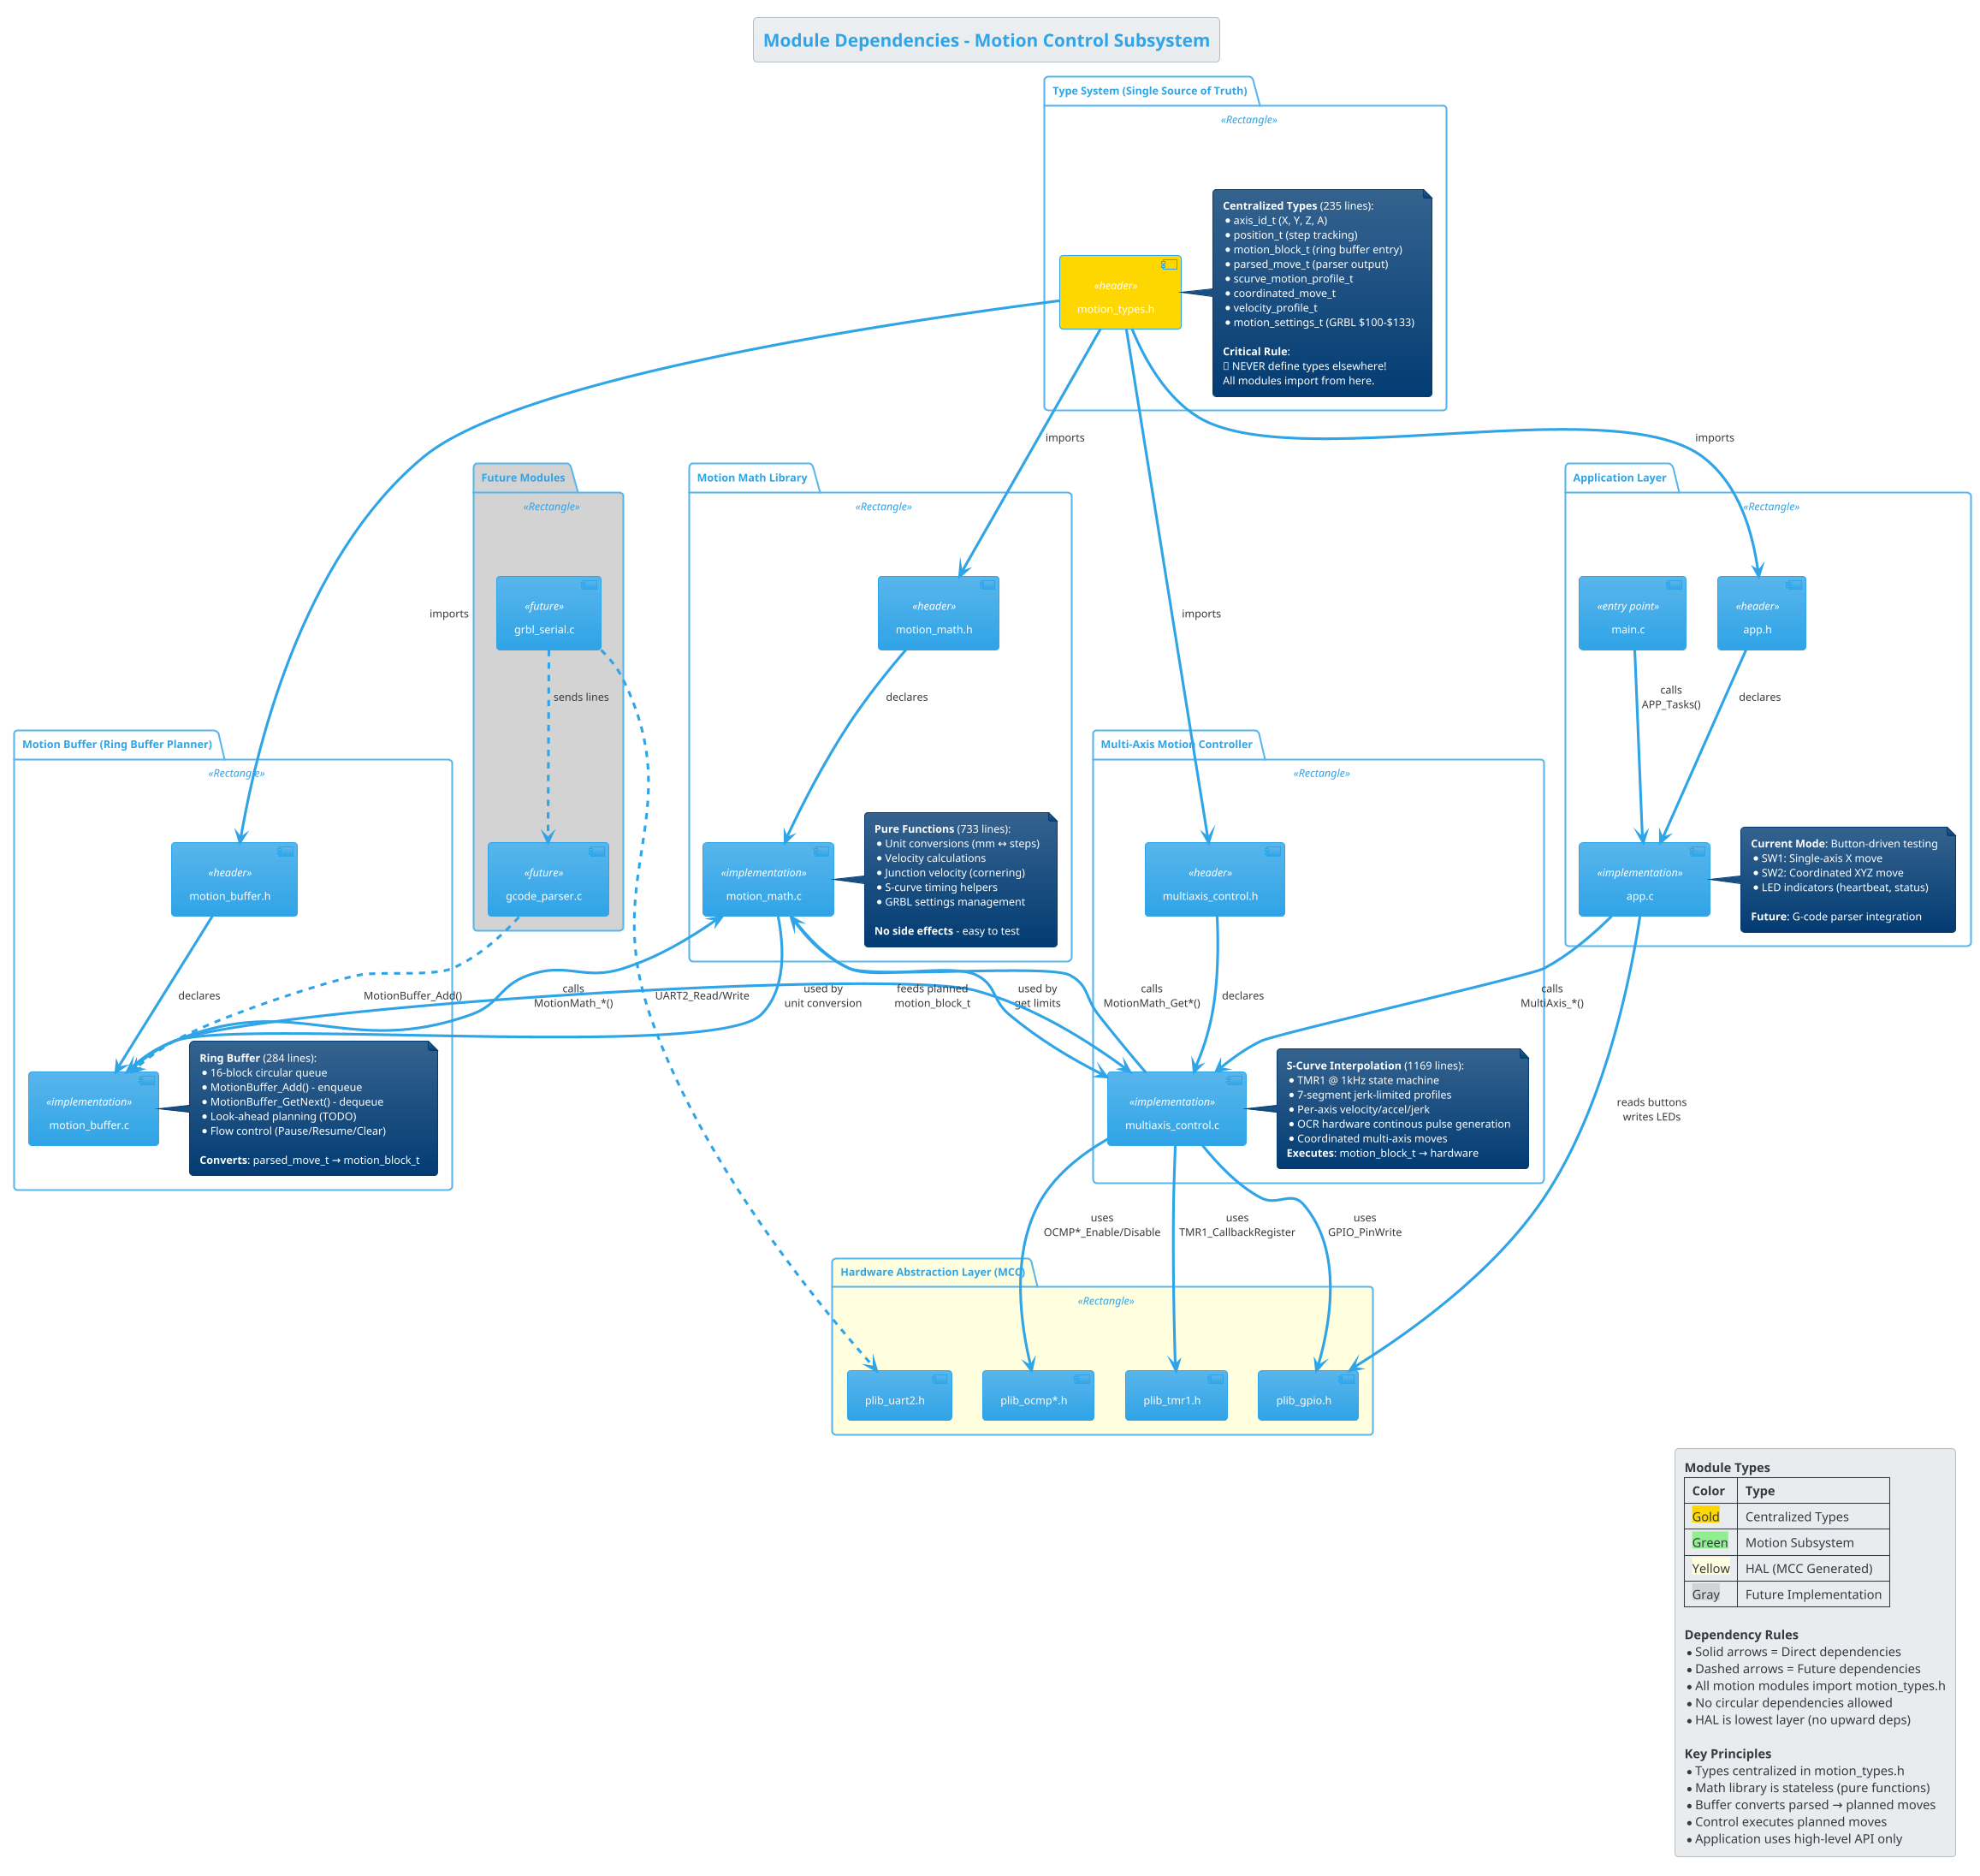 @startuml
!theme cerulean
title Module Dependencies - Motion Control Subsystem

' ============================================================================
' CENTRALIZED TYPE SYSTEM
' ============================================================================
package "Type System (Single Source of Truth)" <<Rectangle>> {
  component [motion_types.h] as Types <<header>> #Gold
  
  note right of Types
    **Centralized Types** (235 lines):
    * axis_id_t (X, Y, Z, A)
    * position_t (step tracking)
    * motion_block_t (ring buffer entry)
    * parsed_move_t (parser output)
    * scurve_motion_profile_t
    * coordinated_move_t
    * velocity_profile_t
    * motion_settings_t (GRBL $100-$133)
    
    **Critical Rule**:
    🚫 NEVER define types elsewhere!
    All modules import from here.
  end note
}

' ============================================================================
' MOTION MATH LIBRARY
' ============================================================================
package "Motion Math Library" <<Rectangle>> {
  component [motion_math.h] as MathH <<header>>
  component [motion_math.c] as MathC <<implementation>>
  
  note right of MathC
    **Pure Functions** (733 lines):
    * Unit conversions (mm ↔ steps)
    * Velocity calculations
    * Junction velocity (cornering)
    * S-curve timing helpers
    * GRBL settings management
    
    **No side effects** - easy to test
  end note
}

' ============================================================================
' MOTION BUFFER (Ring Buffer)
' ============================================================================
package "Motion Buffer (Ring Buffer Planner)" <<Rectangle>> {
  component [motion_buffer.h] as BufferH <<header>>
  component [motion_buffer.c] as BufferC <<implementation>>
  
  note right of BufferC
    **Ring Buffer** (284 lines):
    * 16-block circular queue
    * MotionBuffer_Add() - enqueue
    * MotionBuffer_GetNext() - dequeue
    * Look-ahead planning (TODO)
    * Flow control (Pause/Resume/Clear)
    
    **Converts**: parsed_move_t → motion_block_t
  end note
}

' ============================================================================
' MULTI-AXIS CONTROL
' ============================================================================
package "Multi-Axis Motion Controller" <<Rectangle>> {
  component [multiaxis_control.h] as ControlH <<header>>
  component [multiaxis_control.c] as ControlC <<implementation>>
  
  note right of ControlC
    **S-Curve Interpolation** (1169 lines):
    * TMR1 @ 1kHz state machine
    * 7-segment jerk-limited profiles
    * Per-axis velocity/accel/jerk
    * OCR hardware continous pulse generation
    * Coordinated multi-axis moves
    **Executes**: motion_block_t → hardware
  end note
}

' ============================================================================
' APPLICATION LAYER
' ============================================================================
package "Application Layer" <<Rectangle>> {
  component [app.h] as AppH <<header>>
  component [app.c] as AppC <<implementation>>
  component [main.c] as Main <<entry point>>
  
  note right of AppC
    **Current Mode**: Button-driven testing
    * SW1: Single-axis X move
    * SW2: Coordinated XYZ move
    * LED indicators (heartbeat, status)
    
    **Future**: G-code parser integration
  end note
}

' ============================================================================
' HARDWARE ABSTRACTION LAYER (MCC Generated)
' ============================================================================
package "Hardware Abstraction Layer (MCC)" <<Rectangle>> #LightYellow {
  component [plib_tmr1.h] as TMR1_H
  component [plib_ocmp*.h] as OCR_H
  component [plib_gpio.h] as GPIO_H
  component [plib_uart2.h] as UART_H
}

' ============================================================================
' DEPENDENCIES - Type System
' ============================================================================
Types -down-> MathH : imports
Types -down-> BufferH : imports
Types -down-> ControlH : imports
Types -down-> AppH : imports

' ============================================================================
' DEPENDENCIES - Motion Math
' ============================================================================
MathH -down-> MathC : declares
MathC -down-> BufferC : used by\nunit conversion
MathC -down-> ControlC : used by\nget limits

' ============================================================================
' DEPENDENCIES - Motion Buffer
' ============================================================================
BufferH -down-> BufferC : declares
BufferC -down-> MathC : calls\nMotionMath_*()
BufferC -right-> ControlC : feeds planned\nmotion_block_t

' ============================================================================
' DEPENDENCIES - Multi-Axis Control
' ============================================================================
ControlH -down-> ControlC : declares
ControlC -down-> TMR1_H : uses\nTMR1_CallbackRegister
ControlC -down-> OCR_H : uses\nOCMP*_Enable/Disable
ControlC -down-> GPIO_H : uses\nGPIO_PinWrite
ControlC -up-> MathC : calls\nMotionMath_Get*()

' ============================================================================
' DEPENDENCIES - Application Layer
' ============================================================================
AppH -down-> AppC : declares
Main -down-> AppC : calls\nAPP_Tasks()
AppC -down-> ControlC : calls\nMultiAxis_*()
AppC -down-> GPIO_H : reads buttons\nwrites LEDs

' ============================================================================
' FUTURE DEPENDENCIES (Planned)
' ============================================================================
package "Future Modules" <<Rectangle>> #LightGray {
  component [gcode_parser.c] as Parser <<future>>
  component [grbl_serial.c] as Serial <<future>>
}

Serial .down.> Parser : sends lines
Parser .down.> BufferC : MotionBuffer_Add()
Serial .down.> UART_H : UART2_Read/Write

' ============================================================================
' LEGEND
' ============================================================================
legend right
  **Module Types**
  |= Color |= Type |
  | <back:gold>Gold</back> | Centralized Types |
  | <back:lightgreen>Green</back> | Motion Subsystem |
  | <back:lightyellow>Yellow</back> | HAL (MCC Generated) |
  | <back:lightgray>Gray</back> | Future Implementation |
  
  **Dependency Rules**
  * Solid arrows = Direct dependencies
  * Dashed arrows = Future dependencies
  * All motion modules import motion_types.h
  * No circular dependencies allowed
  * HAL is lowest layer (no upward deps)
  
  **Key Principles**
  * Types centralized in motion_types.h
  * Math library is stateless (pure functions)
  * Buffer converts parsed → planned moves
  * Control executes planned moves
  * Application uses high-level API only
end legend

@enduml
